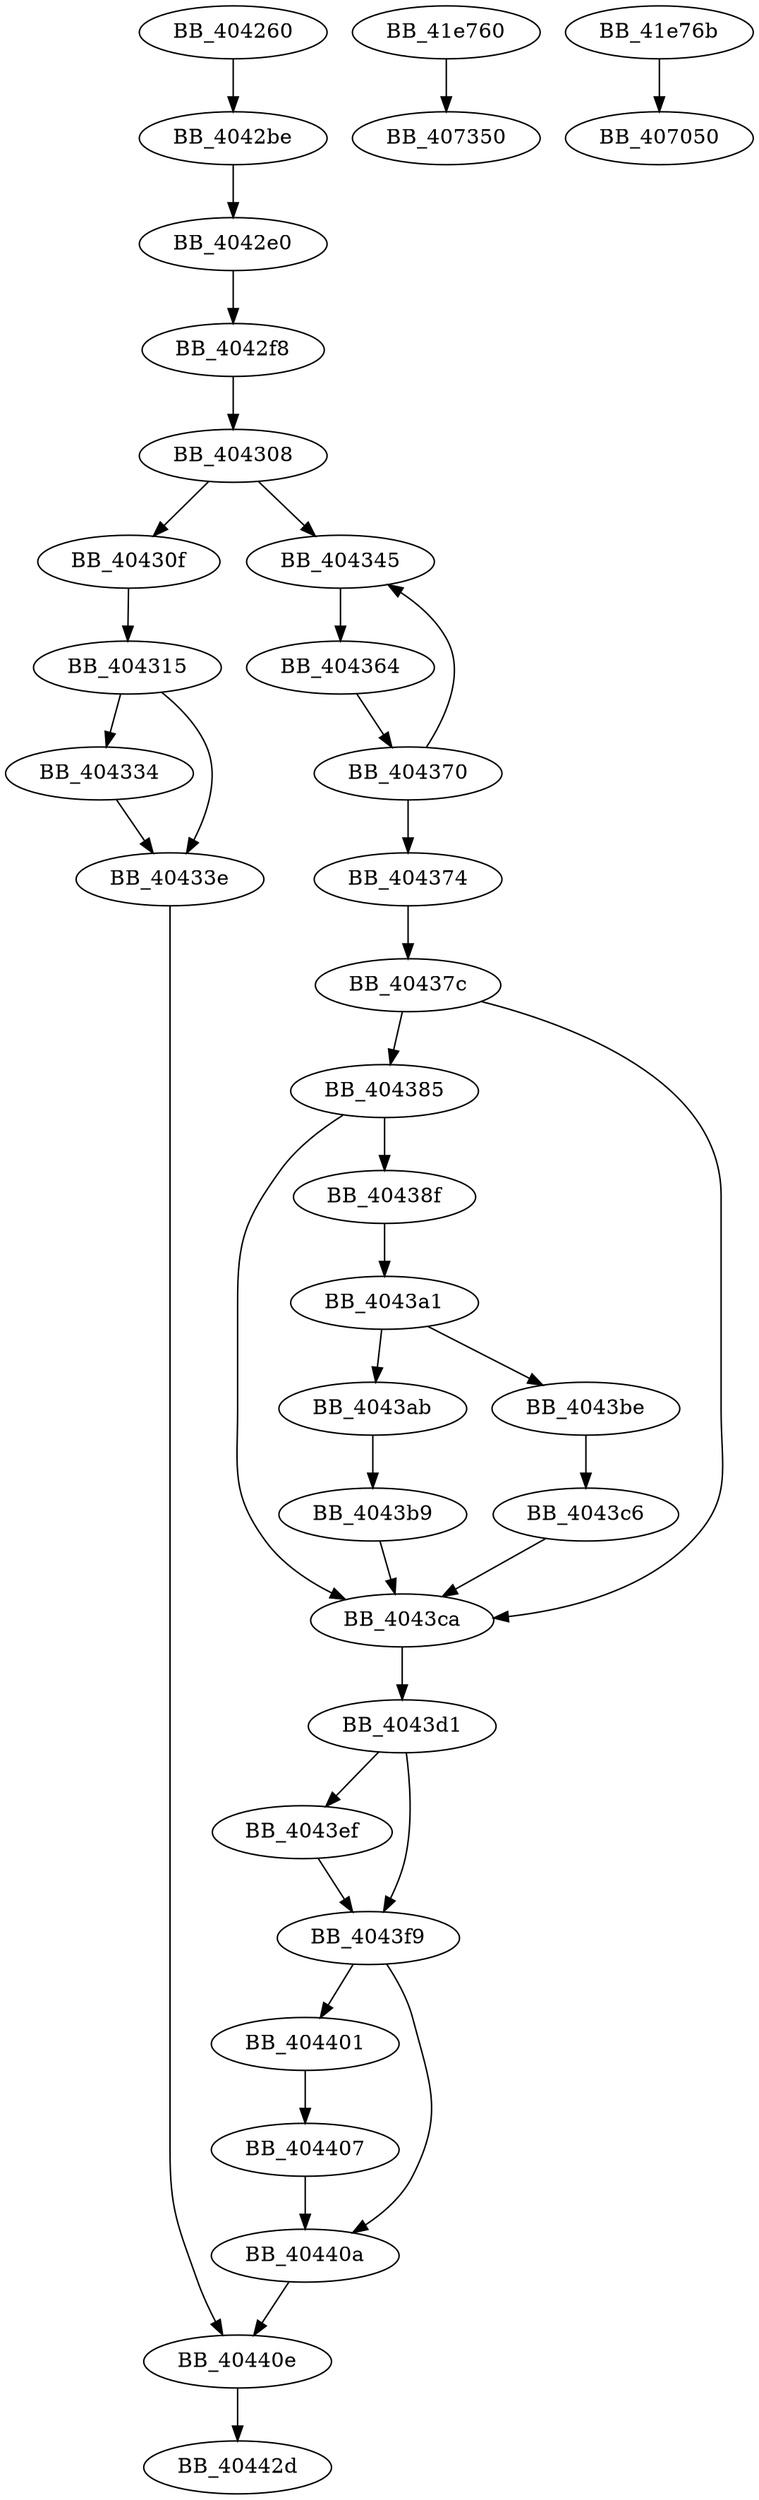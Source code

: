 DiGraph sub_404260{
BB_404260->BB_4042be
BB_4042be->BB_4042e0
BB_4042e0->BB_4042f8
BB_4042f8->BB_404308
BB_404308->BB_40430f
BB_404308->BB_404345
BB_40430f->BB_404315
BB_404315->BB_404334
BB_404315->BB_40433e
BB_404334->BB_40433e
BB_40433e->BB_40440e
BB_404345->BB_404364
BB_404364->BB_404370
BB_404370->BB_404345
BB_404370->BB_404374
BB_404374->BB_40437c
BB_40437c->BB_404385
BB_40437c->BB_4043ca
BB_404385->BB_40438f
BB_404385->BB_4043ca
BB_40438f->BB_4043a1
BB_4043a1->BB_4043ab
BB_4043a1->BB_4043be
BB_4043ab->BB_4043b9
BB_4043b9->BB_4043ca
BB_4043be->BB_4043c6
BB_4043c6->BB_4043ca
BB_4043ca->BB_4043d1
BB_4043d1->BB_4043ef
BB_4043d1->BB_4043f9
BB_4043ef->BB_4043f9
BB_4043f9->BB_404401
BB_4043f9->BB_40440a
BB_404401->BB_404407
BB_404407->BB_40440a
BB_40440a->BB_40440e
BB_40440e->BB_40442d
BB_41e760->BB_407350
BB_41e76b->BB_407050
}
